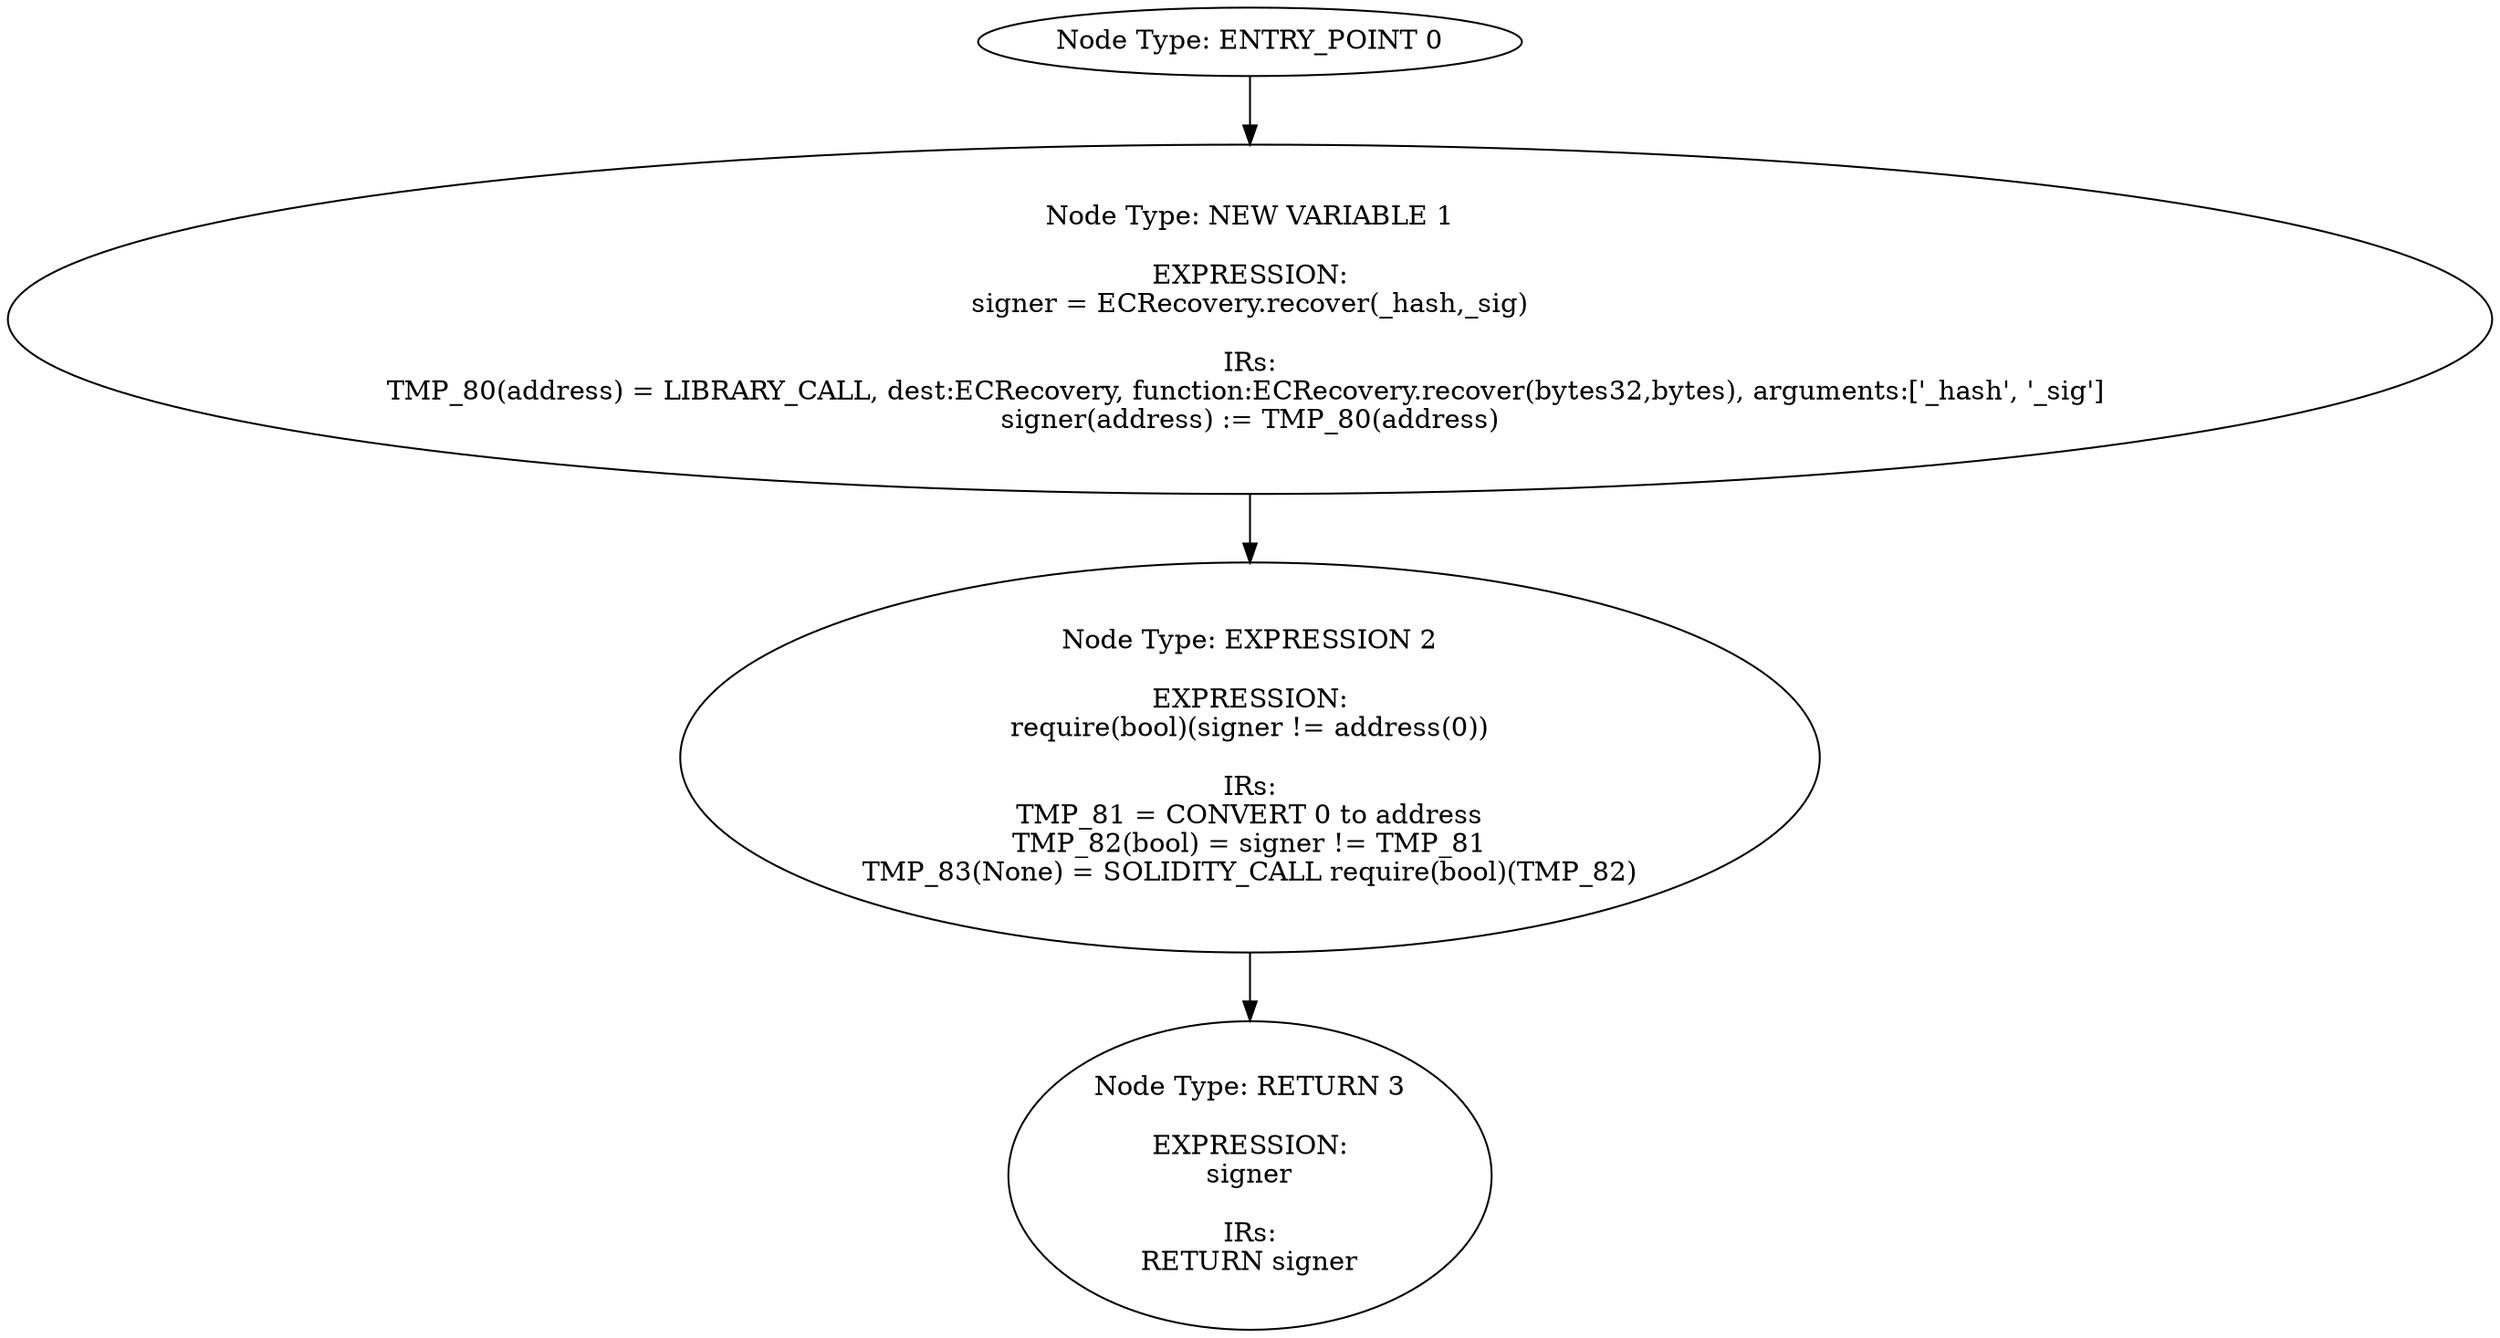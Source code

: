 digraph{
0[label="Node Type: ENTRY_POINT 0
"];
0->1;
1[label="Node Type: NEW VARIABLE 1

EXPRESSION:
signer = ECRecovery.recover(_hash,_sig)

IRs:
TMP_80(address) = LIBRARY_CALL, dest:ECRecovery, function:ECRecovery.recover(bytes32,bytes), arguments:['_hash', '_sig'] 
signer(address) := TMP_80(address)"];
1->2;
2[label="Node Type: EXPRESSION 2

EXPRESSION:
require(bool)(signer != address(0))

IRs:
TMP_81 = CONVERT 0 to address
TMP_82(bool) = signer != TMP_81
TMP_83(None) = SOLIDITY_CALL require(bool)(TMP_82)"];
2->3;
3[label="Node Type: RETURN 3

EXPRESSION:
signer

IRs:
RETURN signer"];
}
